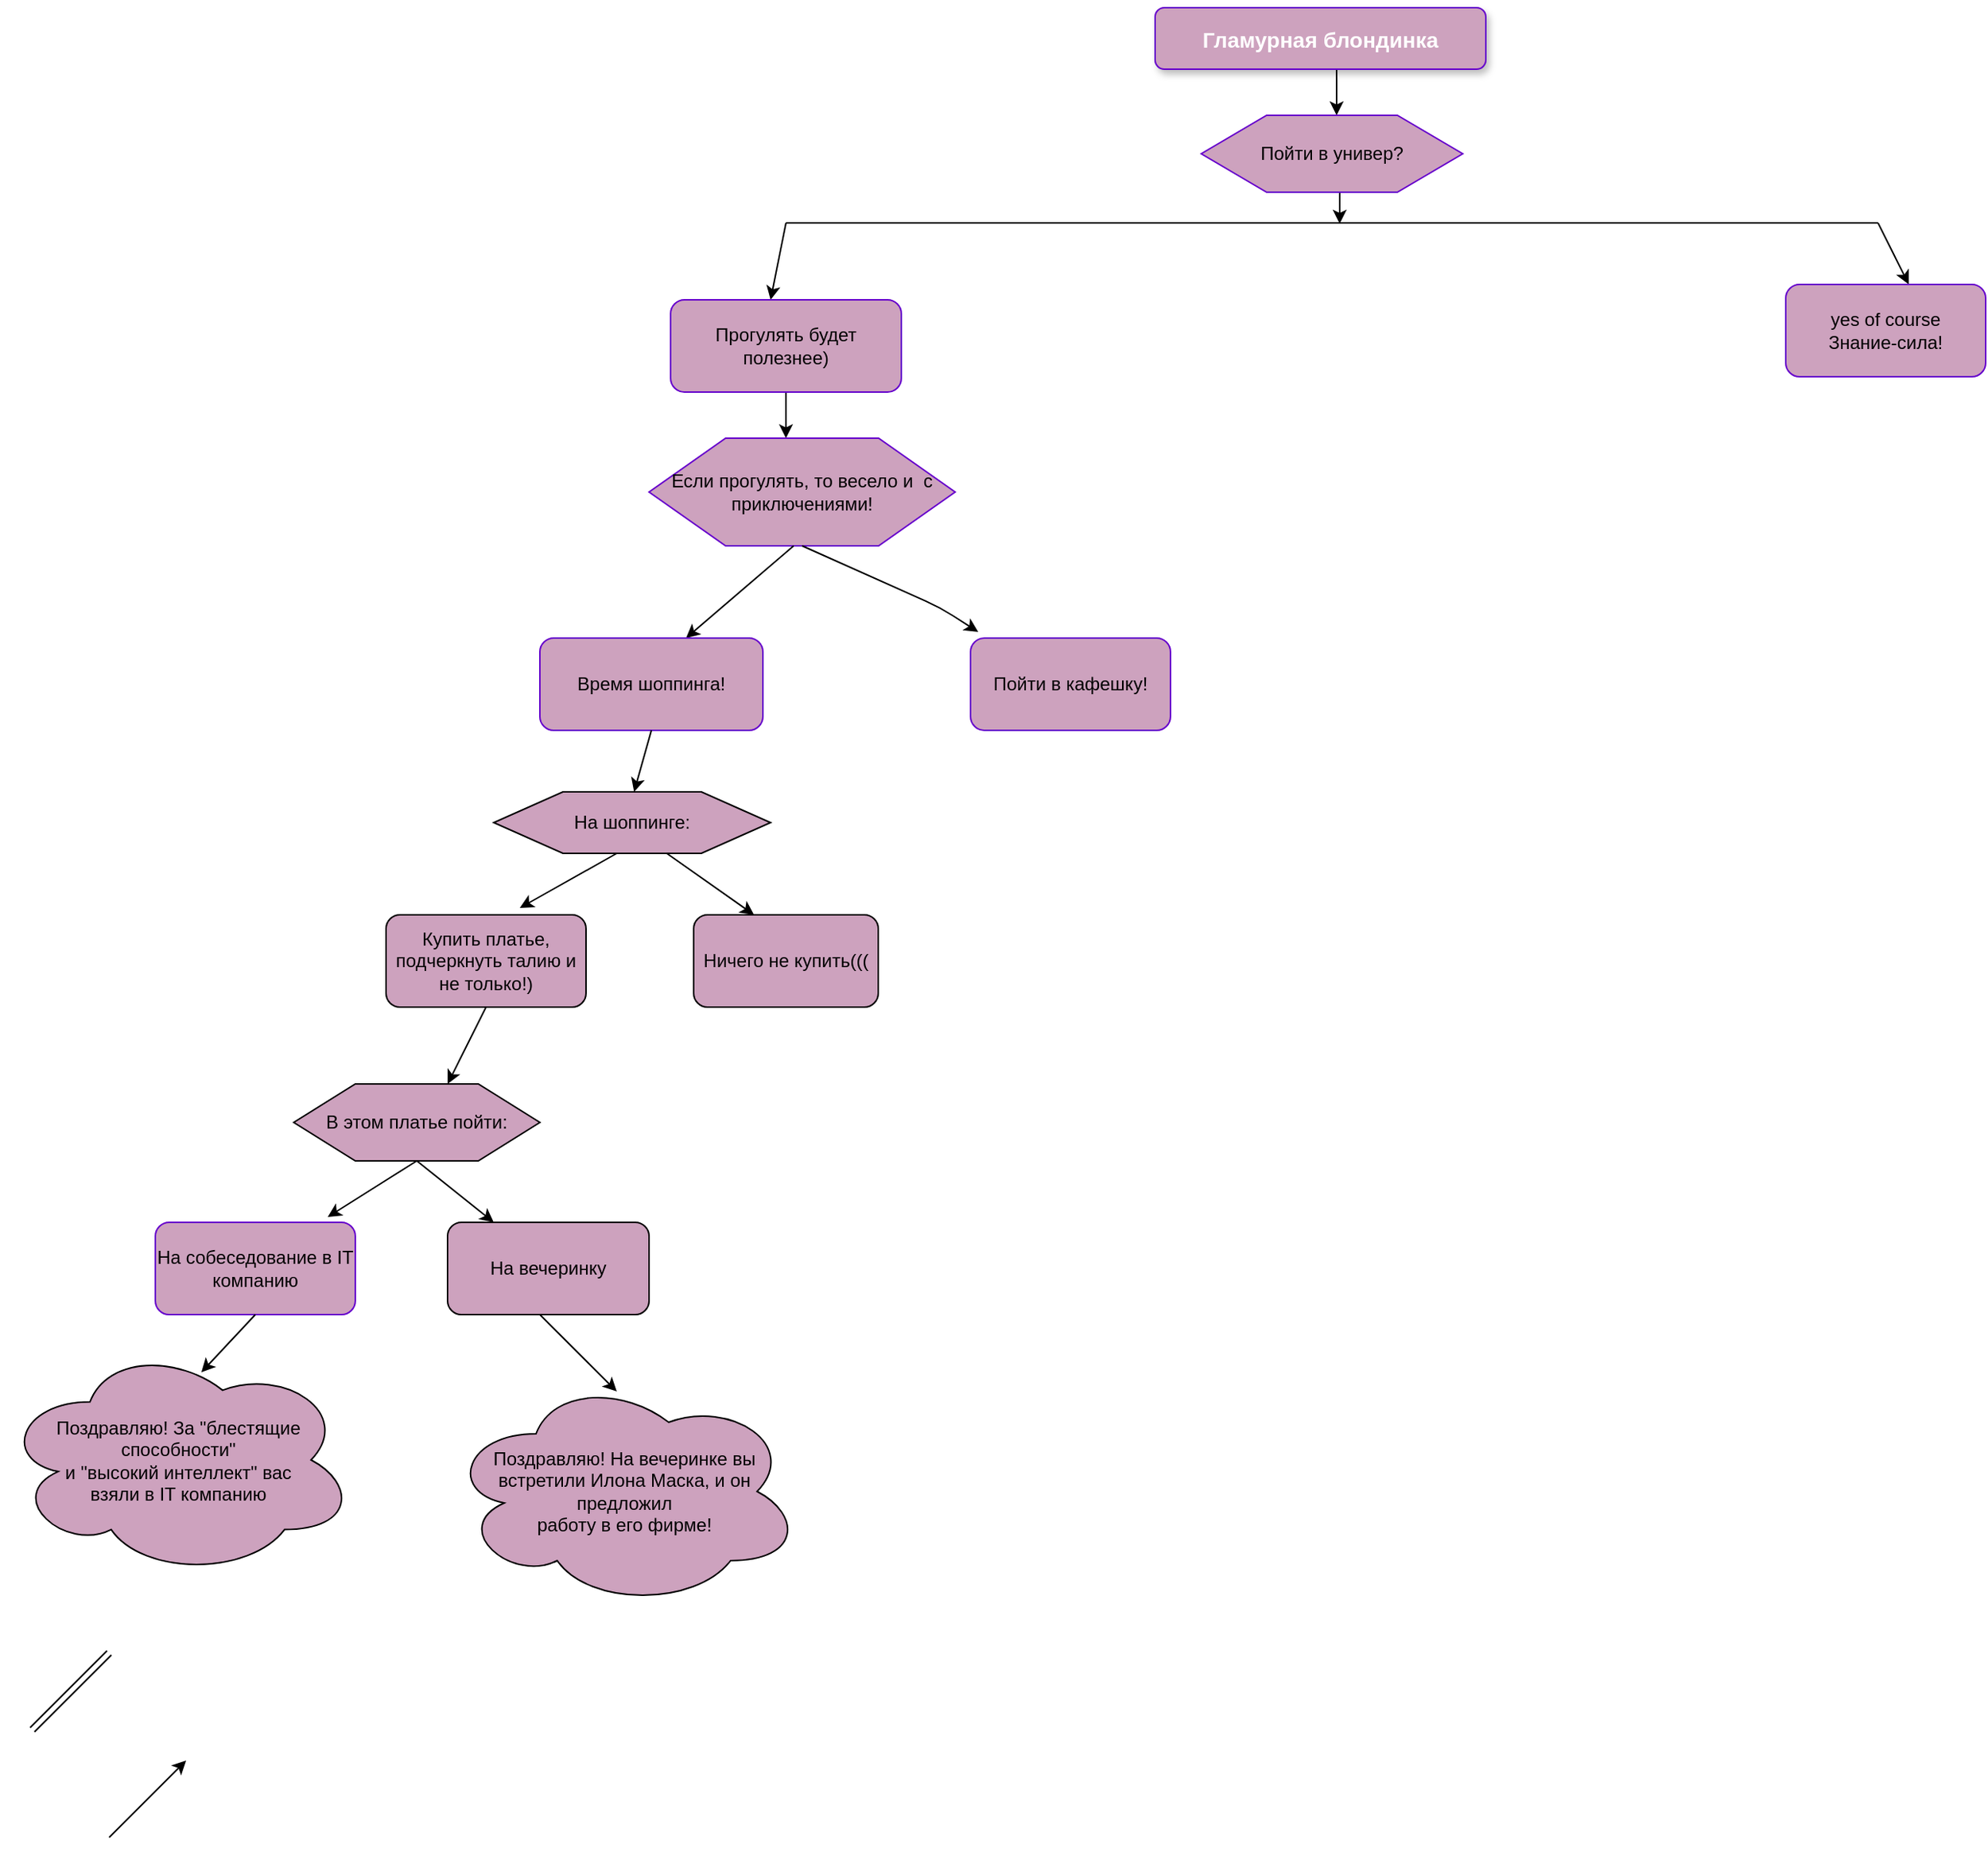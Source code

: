 <mxfile version="12.0.2" type="github" pages="1"><diagram name="Page-1" id="97916047-d0de-89f5-080d-49f4d83e522f"><mxGraphModel dx="854" dy="1097.5" grid="1" gridSize="10" guides="1" tooltips="1" connect="1" arrows="1" fold="1" page="1" pageScale="1.5" pageWidth="583" pageHeight="413" background="#ffffff" math="0" shadow="0"><root><mxCell id="0"/><mxCell id="1" parent="0"/><mxCell id="KO3wjez3GDvsiNV4IP3i-61" style="edgeStyle=orthogonalEdgeStyle;rounded=0;orthogonalLoop=1;jettySize=auto;html=1;exitX=0.5;exitY=1;exitDx=0;exitDy=0;" edge="1" parent="1" source="2"><mxGeometry relative="1" as="geometry"><mxPoint x="868" y="60" as="targetPoint"/></mxGeometry></mxCell><mxCell id="2" value="Гламурная блондинка" style="rounded=1;fillColor=#CDA2BE;strokeColor=#6600CC;shadow=1;gradientColor=none;fontStyle=1;fontColor=#FFFFFF;fontSize=14;" parent="1" vertex="1"><mxGeometry x="750" y="-10" width="215" height="40" as="geometry"/></mxCell><mxCell id="KO3wjez3GDvsiNV4IP3i-55" value="" style="shape=link;html=1;" edge="1" parent="1"><mxGeometry width="50" height="50" relative="1" as="geometry"><mxPoint x="20" y="1110" as="sourcePoint"/><mxPoint x="70" y="1060" as="targetPoint"/></mxGeometry></mxCell><mxCell id="KO3wjez3GDvsiNV4IP3i-59" value="" style="endArrow=classic;html=1;exitX=0.5;exitY=1;exitDx=0;exitDy=0;" edge="1" parent="1" source="KO3wjez3GDvsiNV4IP3i-84"><mxGeometry width="50" height="50" relative="1" as="geometry"><mxPoint x="495" y="290" as="sourcePoint"/><mxPoint x="510" y="270" as="targetPoint"/></mxGeometry></mxCell><mxCell id="KO3wjez3GDvsiNV4IP3i-60" value="" style="endArrow=classic;html=1;" edge="1" parent="1"><mxGeometry width="50" height="50" relative="1" as="geometry"><mxPoint x="1220" y="130" as="sourcePoint"/><mxPoint x="1240" y="170" as="targetPoint"/></mxGeometry></mxCell><mxCell id="KO3wjez3GDvsiNV4IP3i-64" value="На собеседование в IT компанию" style="rounded=1;whiteSpace=wrap;html=1;shadow=0;strokeColor=#6600CC;fillColor=#CDA2BE;" vertex="1" parent="1"><mxGeometry x="100" y="780" width="130" height="60" as="geometry"/></mxCell><mxCell id="KO3wjez3GDvsiNV4IP3i-69" style="edgeStyle=orthogonalEdgeStyle;rounded=0;orthogonalLoop=1;jettySize=auto;html=1;exitX=0.5;exitY=1;exitDx=0;exitDy=0;" edge="1" parent="1" source="KO3wjez3GDvsiNV4IP3i-67"><mxGeometry relative="1" as="geometry"><mxPoint x="870" y="130.5" as="targetPoint"/></mxGeometry></mxCell><mxCell id="KO3wjez3GDvsiNV4IP3i-67" value="Пойти в универ?" style="shape=hexagon;perimeter=hexagonPerimeter2;whiteSpace=wrap;html=1;shadow=0;strokeColor=#6600CC;fillColor=#CDA2BE;" vertex="1" parent="1"><mxGeometry x="780" y="60" width="170" height="50" as="geometry"/></mxCell><mxCell id="KO3wjez3GDvsiNV4IP3i-78" value="" style="endArrow=none;html=1;" edge="1" parent="1"><mxGeometry width="50" height="50" relative="1" as="geometry"><mxPoint x="510" y="130" as="sourcePoint"/><mxPoint x="1220" y="130" as="targetPoint"/></mxGeometry></mxCell><mxCell id="KO3wjez3GDvsiNV4IP3i-82" value="" style="endArrow=classic;html=1;" edge="1" parent="1"><mxGeometry width="50" height="50" relative="1" as="geometry"><mxPoint x="510" y="130" as="sourcePoint"/><mxPoint x="500" y="180" as="targetPoint"/></mxGeometry></mxCell><mxCell id="KO3wjez3GDvsiNV4IP3i-84" value="Прогулять будет полезнее)" style="rounded=1;whiteSpace=wrap;html=1;shadow=0;strokeColor=#6600CC;fillColor=#CDA2BE;" vertex="1" parent="1"><mxGeometry x="435" y="180" width="150" height="60" as="geometry"/></mxCell><mxCell id="KO3wjez3GDvsiNV4IP3i-85" value="yes of course&lt;br&gt;Знание-сила!" style="rounded=1;whiteSpace=wrap;html=1;shadow=0;strokeColor=#6600CC;fillColor=#CDA2BE;" vertex="1" parent="1"><mxGeometry x="1160" y="170" width="130" height="60" as="geometry"/></mxCell><mxCell id="KO3wjez3GDvsiNV4IP3i-87" value="Если прогулять, то весело и&amp;nbsp; с приключениями!" style="shape=hexagon;perimeter=hexagonPerimeter2;whiteSpace=wrap;html=1;shadow=0;strokeColor=#6600CC;fillColor=#CDA2BE;" vertex="1" parent="1"><mxGeometry x="421" y="270" width="199" height="70" as="geometry"/></mxCell><mxCell id="KO3wjez3GDvsiNV4IP3i-88" value="" style="endArrow=classic;html=1;exitX=0.5;exitY=1;exitDx=0;exitDy=0;" edge="1" parent="1" source="KO3wjez3GDvsiNV4IP3i-87"><mxGeometry width="50" height="50" relative="1" as="geometry"><mxPoint x="540" y="440" as="sourcePoint"/><mxPoint x="635" y="396" as="targetPoint"/><Array as="points"><mxPoint x="610" y="380"/></Array></mxGeometry></mxCell><mxCell id="KO3wjez3GDvsiNV4IP3i-92" value="" style="endArrow=classic;html=1;" edge="1" parent="1"><mxGeometry width="50" height="50" relative="1" as="geometry"><mxPoint x="515" y="340" as="sourcePoint"/><mxPoint x="445" y="400" as="targetPoint"/><Array as="points"/></mxGeometry></mxCell><mxCell id="KO3wjez3GDvsiNV4IP3i-93" value="Время шоппинга!" style="rounded=1;whiteSpace=wrap;html=1;shadow=0;strokeColor=#6600CC;fillColor=#CDA2BE;" vertex="1" parent="1"><mxGeometry x="350" y="400" width="145" height="60" as="geometry"/></mxCell><mxCell id="KO3wjez3GDvsiNV4IP3i-94" value="Пойти в кафешку!" style="rounded=1;whiteSpace=wrap;html=1;shadow=0;strokeColor=#6600CC;fillColor=#CDA2BE;" vertex="1" parent="1"><mxGeometry x="630" y="400" width="130" height="60" as="geometry"/></mxCell><mxCell id="KO3wjez3GDvsiNV4IP3i-96" value="" style="endArrow=classic;html=1;exitX=0.5;exitY=1;exitDx=0;exitDy=0;" edge="1" parent="1" source="KO3wjez3GDvsiNV4IP3i-93"><mxGeometry width="50" height="50" relative="1" as="geometry"><mxPoint x="420" y="470" as="sourcePoint"/><mxPoint x="411.25" y="500" as="targetPoint"/></mxGeometry></mxCell><mxCell id="KO3wjez3GDvsiNV4IP3i-98" value="На шоппинге:" style="shape=hexagon;perimeter=hexagonPerimeter2;whiteSpace=wrap;html=1;shadow=0;strokeColor=#000000;fillColor=#CDA2BE;" vertex="1" parent="1"><mxGeometry x="320" y="500" width="180" height="40" as="geometry"/></mxCell><mxCell id="KO3wjez3GDvsiNV4IP3i-102" value="" style="endArrow=classic;html=1;entryX=0.669;entryY=-0.075;entryDx=0;entryDy=0;entryPerimeter=0;" edge="1" parent="1" target="KO3wjez3GDvsiNV4IP3i-104"><mxGeometry width="50" height="50" relative="1" as="geometry"><mxPoint x="400" y="540" as="sourcePoint"/><mxPoint x="355" y="570" as="targetPoint"/></mxGeometry></mxCell><mxCell id="KO3wjez3GDvsiNV4IP3i-104" value="Купить платье, подчеркнуть талию и не только!)" style="rounded=1;whiteSpace=wrap;html=1;shadow=0;strokeColor=#000000;fillColor=#CDA2BE;" vertex="1" parent="1"><mxGeometry x="250" y="580" width="130" height="60" as="geometry"/></mxCell><mxCell id="KO3wjez3GDvsiNV4IP3i-105" value="" style="endArrow=classic;html=1;exitX=0.625;exitY=1;exitDx=0;exitDy=0;" edge="1" parent="1" source="KO3wjez3GDvsiNV4IP3i-98"><mxGeometry width="50" height="50" relative="1" as="geometry"><mxPoint x="470.5" y="570" as="sourcePoint"/><mxPoint x="489.25" y="580" as="targetPoint"/></mxGeometry></mxCell><mxCell id="KO3wjez3GDvsiNV4IP3i-107" value="Ничего не купить(((" style="rounded=1;whiteSpace=wrap;html=1;shadow=0;strokeColor=#000000;fillColor=#CDA2BE;" vertex="1" parent="1"><mxGeometry x="450" y="580" width="120" height="60" as="geometry"/></mxCell><mxCell id="KO3wjez3GDvsiNV4IP3i-108" value="" style="endArrow=classic;html=1;exitX=0.5;exitY=1;exitDx=0;exitDy=0;" edge="1" parent="1" source="KO3wjez3GDvsiNV4IP3i-104"><mxGeometry width="50" height="50" relative="1" as="geometry"><mxPoint x="280" y="690" as="sourcePoint"/><mxPoint x="290" y="690" as="targetPoint"/></mxGeometry></mxCell><mxCell id="KO3wjez3GDvsiNV4IP3i-109" value="В этом платье пойти:" style="shape=hexagon;perimeter=hexagonPerimeter2;whiteSpace=wrap;html=1;shadow=0;strokeColor=#000000;fillColor=#CDA2BE;" vertex="1" parent="1"><mxGeometry x="190" y="690" width="160" height="50" as="geometry"/></mxCell><mxCell id="KO3wjez3GDvsiNV4IP3i-113" value="" style="endArrow=classic;html=1;" edge="1" parent="1"><mxGeometry width="50" height="50" relative="1" as="geometry"><mxPoint x="70" y="1180" as="sourcePoint"/><mxPoint x="120" y="1130" as="targetPoint"/></mxGeometry></mxCell><mxCell id="KO3wjez3GDvsiNV4IP3i-114" value="" style="endArrow=classic;html=1;entryX=0.862;entryY=-0.058;entryDx=0;entryDy=0;entryPerimeter=0;exitX=0.5;exitY=1;exitDx=0;exitDy=0;" edge="1" parent="1" source="KO3wjez3GDvsiNV4IP3i-109" target="KO3wjez3GDvsiNV4IP3i-64"><mxGeometry width="50" height="50" relative="1" as="geometry"><mxPoint x="240" y="820" as="sourcePoint"/><mxPoint x="200" y="770" as="targetPoint"/><Array as="points"/></mxGeometry></mxCell><mxCell id="KO3wjez3GDvsiNV4IP3i-115" value="" style="endArrow=classic;html=1;exitX=0.5;exitY=1;exitDx=0;exitDy=0;" edge="1" parent="1" source="KO3wjez3GDvsiNV4IP3i-109"><mxGeometry width="50" height="50" relative="1" as="geometry"><mxPoint x="270" y="790" as="sourcePoint"/><mxPoint x="320" y="780" as="targetPoint"/></mxGeometry></mxCell><mxCell id="KO3wjez3GDvsiNV4IP3i-116" value="На вечеринку" style="rounded=1;whiteSpace=wrap;html=1;shadow=0;strokeColor=#000000;fillColor=#CDA2BE;" vertex="1" parent="1"><mxGeometry x="290" y="780" width="131" height="60" as="geometry"/></mxCell><mxCell id="KO3wjez3GDvsiNV4IP3i-117" value="" style="endArrow=classic;html=1;exitX=0.5;exitY=1;exitDx=0;exitDy=0;entryX=0.545;entryY=0.117;entryDx=0;entryDy=0;entryPerimeter=0;" edge="1" parent="1" source="KO3wjez3GDvsiNV4IP3i-64"><mxGeometry width="50" height="50" relative="1" as="geometry"><mxPoint x="140" y="890" as="sourcePoint"/><mxPoint x="129.9" y="877.55" as="targetPoint"/></mxGeometry></mxCell><mxCell id="KO3wjez3GDvsiNV4IP3i-122" value="" style="endArrow=classic;html=1;" edge="1" parent="1"><mxGeometry width="50" height="50" relative="1" as="geometry"><mxPoint x="350" y="840" as="sourcePoint"/><mxPoint x="400" y="890" as="targetPoint"/></mxGeometry></mxCell><mxCell id="KO3wjez3GDvsiNV4IP3i-124" value="Поздравляю! За &quot;блестящие способности&quot; &lt;br&gt;и &quot;высокий интеллект&quot; вас &lt;br&gt;взяли в IT компанию" style="ellipse;shape=cloud;whiteSpace=wrap;html=1;shadow=0;strokeColor=#000000;fillColor=#CDA2BE;" vertex="1" parent="1"><mxGeometry y="859" width="230" height="151" as="geometry"/></mxCell><mxCell id="KO3wjez3GDvsiNV4IP3i-125" value="Поздравляю! На вечеринке вы встретили Илона Маска, и он предложил &lt;br&gt;работу в его фирме!" style="ellipse;shape=cloud;whiteSpace=wrap;html=1;shadow=0;strokeColor=#000000;fillColor=#CDA2BE;" vertex="1" parent="1"><mxGeometry x="290" y="880" width="230" height="150" as="geometry"/></mxCell></root></mxGraphModel></diagram></mxfile>